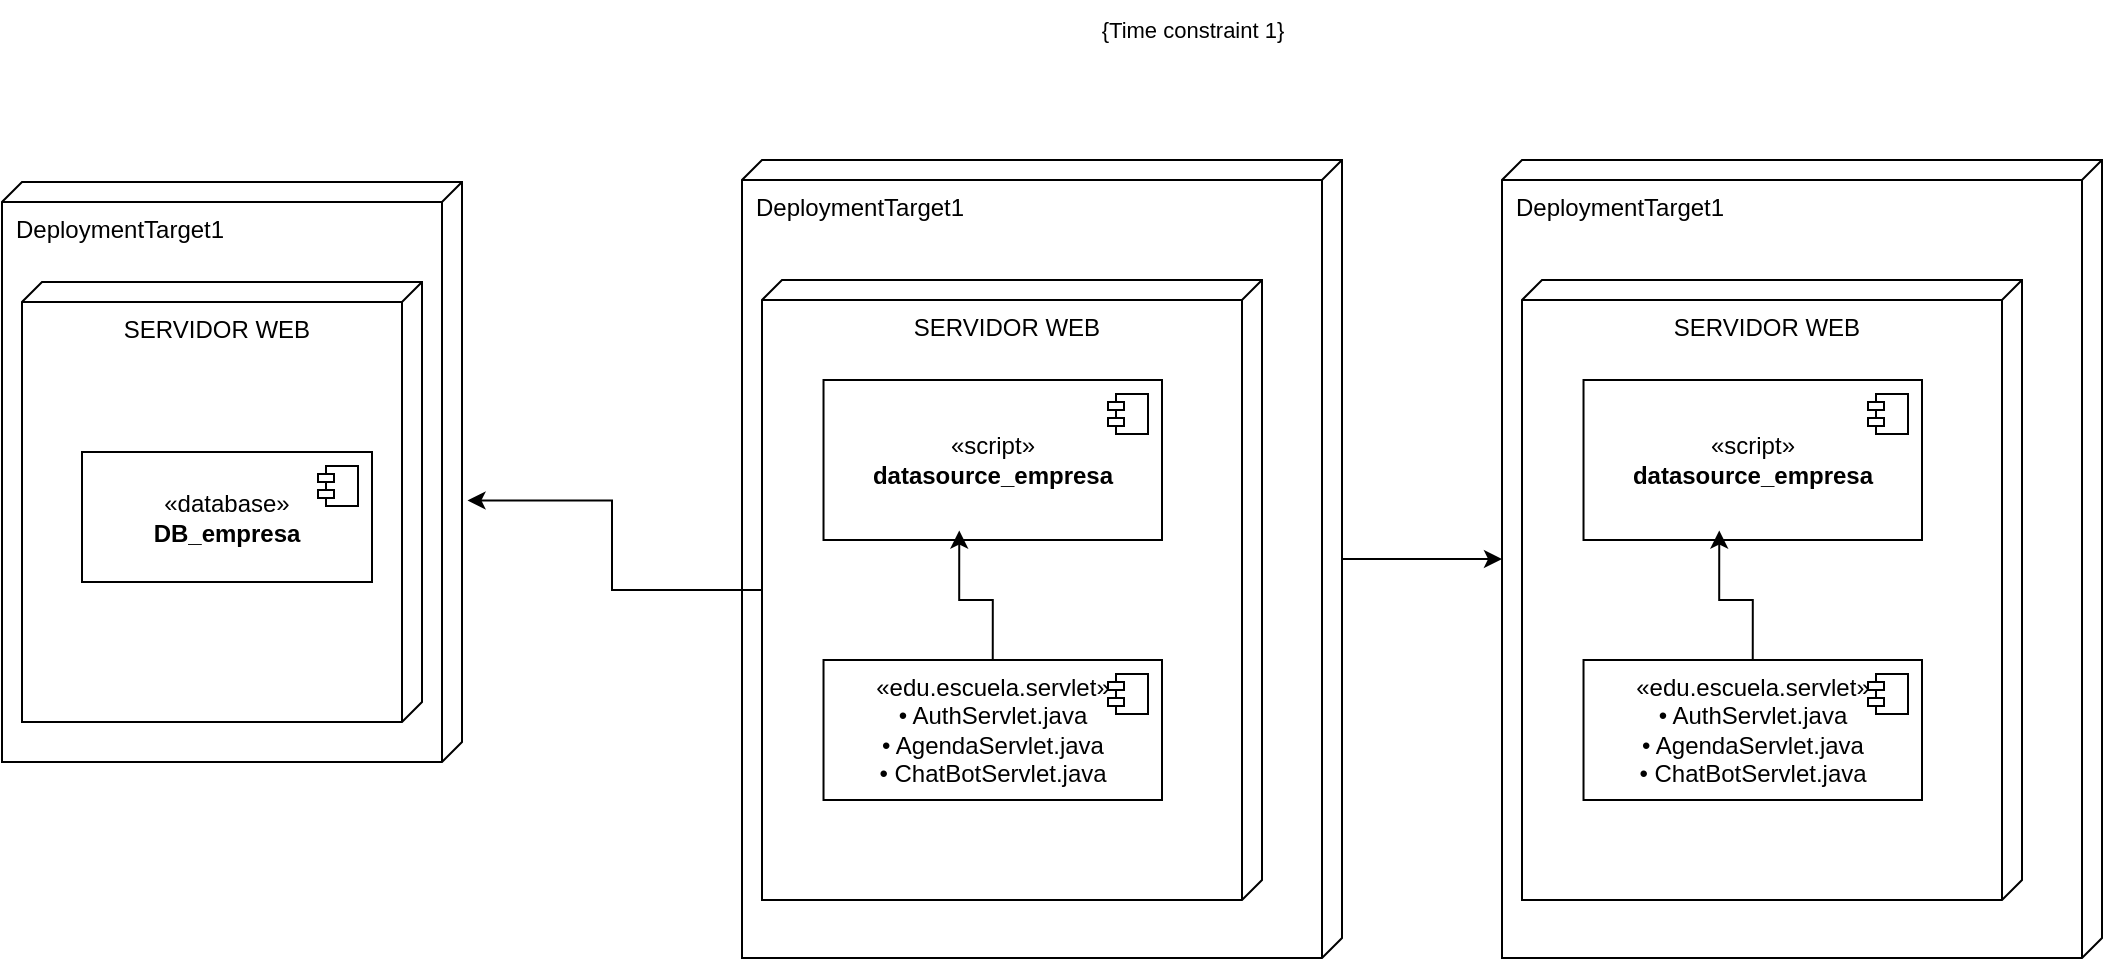 <mxfile version="27.1.6">
  <diagram name="Page-1" id="WyO3LpVJ7yU6CaVVX3u4">
    <mxGraphModel dx="981" dy="765" grid="1" gridSize="10" guides="1" tooltips="1" connect="1" arrows="1" fold="1" page="1" pageScale="1" pageWidth="850" pageHeight="1100" math="0" shadow="0">
      <root>
        <mxCell id="0" />
        <mxCell id="1" parent="0" />
        <mxCell id="48SG3sQZl2NBpn9V5cue-52" value="DeploymentTarget1" style="verticalAlign=top;align=left;shape=cube;size=10;direction=south;fontStyle=0;html=1;boundedLbl=1;spacingLeft=5;whiteSpace=wrap;" vertex="1" parent="1">
          <mxGeometry x="650" y="191" width="230" height="290" as="geometry" />
        </mxCell>
        <mxCell id="48SG3sQZl2NBpn9V5cue-53" value="SERVIDOR WEB" style="verticalAlign=top;align=center;shape=cube;size=10;direction=south;html=1;boundedLbl=1;spacingLeft=5;whiteSpace=wrap;" vertex="1" parent="48SG3sQZl2NBpn9V5cue-52">
          <mxGeometry width="200" height="220" relative="1" as="geometry">
            <mxPoint x="10" y="50" as="offset" />
          </mxGeometry>
        </mxCell>
        <mxCell id="48SG3sQZl2NBpn9V5cue-59" value="«database»&lt;br&gt;&lt;b&gt;DB_empresa&lt;/b&gt;" style="html=1;dropTarget=0;whiteSpace=wrap;" vertex="1" parent="48SG3sQZl2NBpn9V5cue-52">
          <mxGeometry x="40" y="135" width="145" height="65" as="geometry" />
        </mxCell>
        <mxCell id="48SG3sQZl2NBpn9V5cue-60" value="" style="shape=module;jettyWidth=8;jettyHeight=4;" vertex="1" parent="48SG3sQZl2NBpn9V5cue-59">
          <mxGeometry x="1" width="20" height="20" relative="1" as="geometry">
            <mxPoint x="-27" y="7" as="offset" />
          </mxGeometry>
        </mxCell>
        <mxCell id="48SG3sQZl2NBpn9V5cue-84" value="" style="edgeStyle=orthogonalEdgeStyle;rounded=0;orthogonalLoop=1;jettySize=auto;html=1;" edge="1" parent="1" source="48SG3sQZl2NBpn9V5cue-66" target="48SG3sQZl2NBpn9V5cue-77">
          <mxGeometry relative="1" as="geometry" />
        </mxCell>
        <mxCell id="48SG3sQZl2NBpn9V5cue-66" value="DeploymentTarget1" style="verticalAlign=top;align=left;shape=cube;size=10;direction=south;fontStyle=0;html=1;boundedLbl=1;spacingLeft=5;whiteSpace=wrap;" vertex="1" parent="1">
          <mxGeometry x="1020" y="180" width="300" height="399" as="geometry" />
        </mxCell>
        <mxCell id="48SG3sQZl2NBpn9V5cue-67" value="SERVIDOR WEB" style="verticalAlign=top;align=center;shape=cube;size=10;direction=south;html=1;boundedLbl=1;spacingLeft=5;whiteSpace=wrap;" vertex="1" parent="48SG3sQZl2NBpn9V5cue-66">
          <mxGeometry width="250" height="310" relative="1" as="geometry">
            <mxPoint x="10" y="60" as="offset" />
          </mxGeometry>
        </mxCell>
        <mxCell id="48SG3sQZl2NBpn9V5cue-68" value="«script»&lt;br&gt;&lt;b&gt;datasource_empresa&lt;/b&gt;" style="html=1;dropTarget=0;whiteSpace=wrap;" vertex="1" parent="48SG3sQZl2NBpn9V5cue-66">
          <mxGeometry x="40.76" y="110" width="169.24" height="80" as="geometry" />
        </mxCell>
        <mxCell id="48SG3sQZl2NBpn9V5cue-69" value="" style="shape=module;jettyWidth=8;jettyHeight=4;" vertex="1" parent="48SG3sQZl2NBpn9V5cue-68">
          <mxGeometry x="1" width="20" height="20" relative="1" as="geometry">
            <mxPoint x="-27" y="7" as="offset" />
          </mxGeometry>
        </mxCell>
        <mxCell id="48SG3sQZl2NBpn9V5cue-71" value="«edu.escuela.servlet»&lt;br&gt;• AuthServlet.java&lt;br style=&quot;padding: 0px; margin: 0px;&quot;&gt;• AgendaServlet.java&lt;br style=&quot;padding: 0px; margin: 0px;&quot;&gt;• ChatBotServlet.java" style="html=1;dropTarget=0;whiteSpace=wrap;" vertex="1" parent="48SG3sQZl2NBpn9V5cue-66">
          <mxGeometry x="40.76" y="250" width="169.24" height="70" as="geometry" />
        </mxCell>
        <mxCell id="48SG3sQZl2NBpn9V5cue-72" value="" style="shape=module;jettyWidth=8;jettyHeight=4;" vertex="1" parent="48SG3sQZl2NBpn9V5cue-71">
          <mxGeometry x="1" width="20" height="20" relative="1" as="geometry">
            <mxPoint x="-27" y="7" as="offset" />
          </mxGeometry>
        </mxCell>
        <mxCell id="48SG3sQZl2NBpn9V5cue-76" style="edgeStyle=orthogonalEdgeStyle;rounded=0;orthogonalLoop=1;jettySize=auto;html=1;exitX=0.5;exitY=0;exitDx=0;exitDy=0;entryX=0.401;entryY=0.941;entryDx=0;entryDy=0;entryPerimeter=0;" edge="1" parent="48SG3sQZl2NBpn9V5cue-66" source="48SG3sQZl2NBpn9V5cue-71" target="48SG3sQZl2NBpn9V5cue-68">
          <mxGeometry relative="1" as="geometry" />
        </mxCell>
        <mxCell id="48SG3sQZl2NBpn9V5cue-75" style="edgeStyle=orthogonalEdgeStyle;rounded=0;orthogonalLoop=1;jettySize=auto;html=1;entryX=0.549;entryY=-0.012;entryDx=0;entryDy=0;entryPerimeter=0;" edge="1" parent="1" source="48SG3sQZl2NBpn9V5cue-67" target="48SG3sQZl2NBpn9V5cue-52">
          <mxGeometry relative="1" as="geometry" />
        </mxCell>
        <mxCell id="48SG3sQZl2NBpn9V5cue-77" value="DeploymentTarget1" style="verticalAlign=top;align=left;shape=cube;size=10;direction=south;fontStyle=0;html=1;boundedLbl=1;spacingLeft=5;whiteSpace=wrap;" vertex="1" parent="1">
          <mxGeometry x="1400" y="180" width="300" height="399" as="geometry" />
        </mxCell>
        <mxCell id="48SG3sQZl2NBpn9V5cue-78" value="SERVIDOR WEB" style="verticalAlign=top;align=center;shape=cube;size=10;direction=south;html=1;boundedLbl=1;spacingLeft=5;whiteSpace=wrap;" vertex="1" parent="48SG3sQZl2NBpn9V5cue-77">
          <mxGeometry width="250" height="310" relative="1" as="geometry">
            <mxPoint x="10" y="60" as="offset" />
          </mxGeometry>
        </mxCell>
        <mxCell id="48SG3sQZl2NBpn9V5cue-79" value="«script»&lt;br&gt;&lt;b&gt;datasource_empresa&lt;/b&gt;" style="html=1;dropTarget=0;whiteSpace=wrap;" vertex="1" parent="48SG3sQZl2NBpn9V5cue-77">
          <mxGeometry x="40.76" y="110" width="169.24" height="80" as="geometry" />
        </mxCell>
        <mxCell id="48SG3sQZl2NBpn9V5cue-80" value="" style="shape=module;jettyWidth=8;jettyHeight=4;" vertex="1" parent="48SG3sQZl2NBpn9V5cue-79">
          <mxGeometry x="1" width="20" height="20" relative="1" as="geometry">
            <mxPoint x="-27" y="7" as="offset" />
          </mxGeometry>
        </mxCell>
        <mxCell id="48SG3sQZl2NBpn9V5cue-81" value="«edu.escuela.servlet»&lt;br&gt;• AuthServlet.java&lt;br style=&quot;padding: 0px; margin: 0px;&quot;&gt;• AgendaServlet.java&lt;br style=&quot;padding: 0px; margin: 0px;&quot;&gt;• ChatBotServlet.java" style="html=1;dropTarget=0;whiteSpace=wrap;" vertex="1" parent="48SG3sQZl2NBpn9V5cue-77">
          <mxGeometry x="40.76" y="250" width="169.24" height="70" as="geometry" />
        </mxCell>
        <mxCell id="48SG3sQZl2NBpn9V5cue-82" value="" style="shape=module;jettyWidth=8;jettyHeight=4;" vertex="1" parent="48SG3sQZl2NBpn9V5cue-81">
          <mxGeometry x="1" width="20" height="20" relative="1" as="geometry">
            <mxPoint x="-27" y="7" as="offset" />
          </mxGeometry>
        </mxCell>
        <mxCell id="48SG3sQZl2NBpn9V5cue-83" style="edgeStyle=orthogonalEdgeStyle;rounded=0;orthogonalLoop=1;jettySize=auto;html=1;exitX=0.5;exitY=0;exitDx=0;exitDy=0;entryX=0.401;entryY=0.941;entryDx=0;entryDy=0;entryPerimeter=0;" edge="1" parent="48SG3sQZl2NBpn9V5cue-77" source="48SG3sQZl2NBpn9V5cue-81" target="48SG3sQZl2NBpn9V5cue-79">
          <mxGeometry relative="1" as="geometry" />
        </mxCell>
        <mxCell id="48SG3sQZl2NBpn9V5cue-85" value="&lt;span style=&quot;font-size: 11px; background-color: rgb(255, 255, 255);&quot;&gt;{Time constraint 1}&lt;/span&gt;" style="text;html=1;align=center;verticalAlign=middle;resizable=0;points=[];autosize=1;strokeColor=none;fillColor=none;" vertex="1" parent="1">
          <mxGeometry x="1190" y="100" width="110" height="30" as="geometry" />
        </mxCell>
      </root>
    </mxGraphModel>
  </diagram>
</mxfile>
